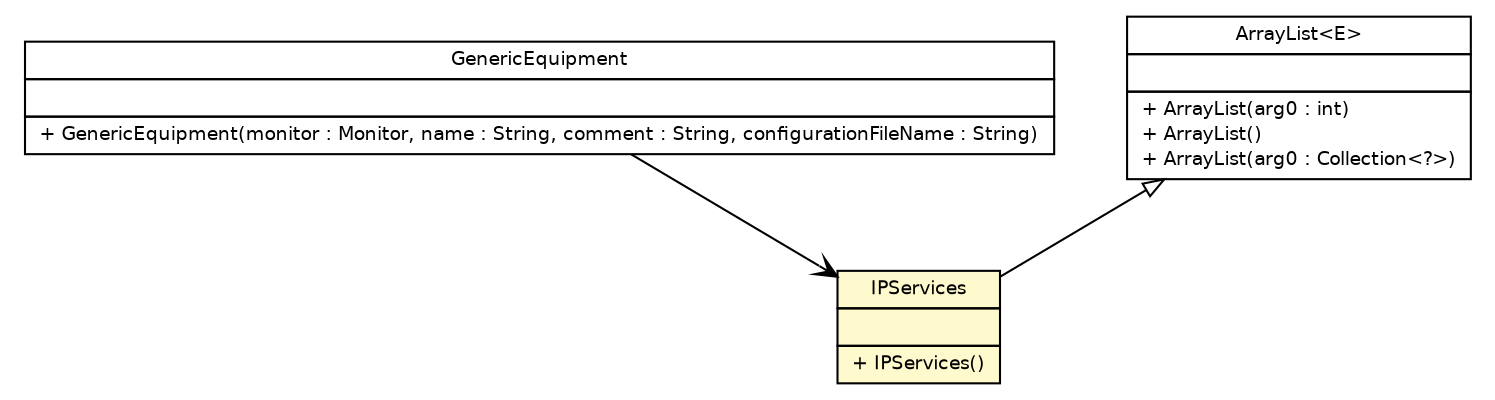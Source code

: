 #!/usr/local/bin/dot
#
# Class diagram 
# Generated by UmlGraph version 4.6 (http://www.spinellis.gr/sw/umlgraph)
#

digraph G {
	edge [fontname="Helvetica",fontsize=10,labelfontname="Helvetica",labelfontsize=10];
	node [fontname="Helvetica",fontsize=10,shape=plaintext];
	// fr.univrennes1.cri.jtacl.lib.ip.IPServices
	c3076 [label=<<table border="0" cellborder="1" cellspacing="0" cellpadding="2" port="p" bgcolor="lemonChiffon" href="./IPServices.html">
		<tr><td><table border="0" cellspacing="0" cellpadding="1">
			<tr><td> IPServices </td></tr>
		</table></td></tr>
		<tr><td><table border="0" cellspacing="0" cellpadding="1">
			<tr><td align="left">  </td></tr>
		</table></td></tr>
		<tr><td><table border="0" cellspacing="0" cellpadding="1">
			<tr><td align="left"> + IPServices() </td></tr>
		</table></td></tr>
		</table>>, fontname="Helvetica", fontcolor="black", fontsize=9.0];
	// fr.univrennes1.cri.jtacl.equipments.GenericEquipment
	c3197 [label=<<table border="0" cellborder="1" cellspacing="0" cellpadding="2" port="p" href="../../equipments/GenericEquipment.html">
		<tr><td><table border="0" cellspacing="0" cellpadding="1">
			<tr><td> GenericEquipment </td></tr>
		</table></td></tr>
		<tr><td><table border="0" cellspacing="0" cellpadding="1">
			<tr><td align="left">  </td></tr>
		</table></td></tr>
		<tr><td><table border="0" cellspacing="0" cellpadding="1">
			<tr><td align="left"> + GenericEquipment(monitor : Monitor, name : String, comment : String, configurationFileName : String) </td></tr>
		</table></td></tr>
		</table>>, fontname="Helvetica", fontcolor="black", fontsize=9.0];
	//fr.univrennes1.cri.jtacl.lib.ip.IPServices extends java.util.ArrayList<fr.univrennes1.cri.jtacl.lib.ip.IPServEnt>
	c3199:p -> c3076:p [dir=back,arrowtail=empty];
	// fr.univrennes1.cri.jtacl.equipments.GenericEquipment NAVASSOC fr.univrennes1.cri.jtacl.lib.ip.IPServices
	c3197:p -> c3076:p [taillabel="", label="", headlabel="", fontname="Helvetica", fontcolor="black", fontsize=10.0, color="black", arrowhead=open];
	// java.util.ArrayList<E>
	c3199 [label=<<table border="0" cellborder="1" cellspacing="0" cellpadding="2" port="p" href="http://java.sun.com/j2se/1.4.2/docs/api/java/util/ArrayList.html">
		<tr><td><table border="0" cellspacing="0" cellpadding="1">
			<tr><td> ArrayList&lt;E&gt; </td></tr>
		</table></td></tr>
		<tr><td><table border="0" cellspacing="0" cellpadding="1">
			<tr><td align="left">  </td></tr>
		</table></td></tr>
		<tr><td><table border="0" cellspacing="0" cellpadding="1">
			<tr><td align="left"> + ArrayList(arg0 : int) </td></tr>
			<tr><td align="left"> + ArrayList() </td></tr>
			<tr><td align="left"> + ArrayList(arg0 : Collection&lt;?&gt;) </td></tr>
		</table></td></tr>
		</table>>, fontname="Helvetica", fontcolor="black", fontsize=9.0];
}

